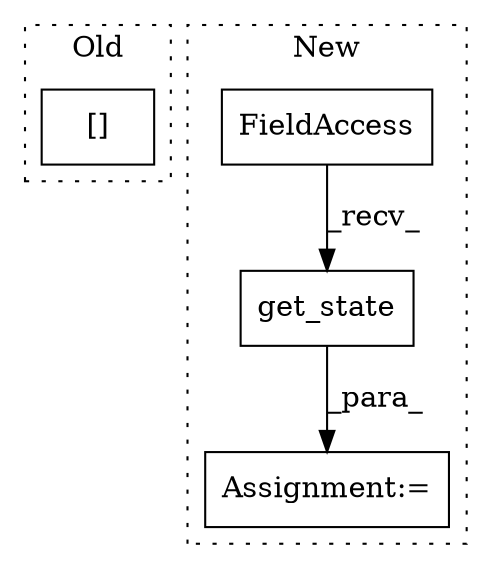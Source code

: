 digraph G {
subgraph cluster0 {
1 [label="[]" a="2" s="18761,18785" l="18,1" shape="box"];
label = "Old";
style="dotted";
}
subgraph cluster1 {
2 [label="get_state" a="32" s="19755,19781" l="10,1" shape="box"];
3 [label="FieldAccess" a="22" s="19741" l="13" shape="box"];
4 [label="Assignment:=" a="7" s="19740" l="1" shape="box"];
label = "New";
style="dotted";
}
2 -> 4 [label="_para_"];
3 -> 2 [label="_recv_"];
}